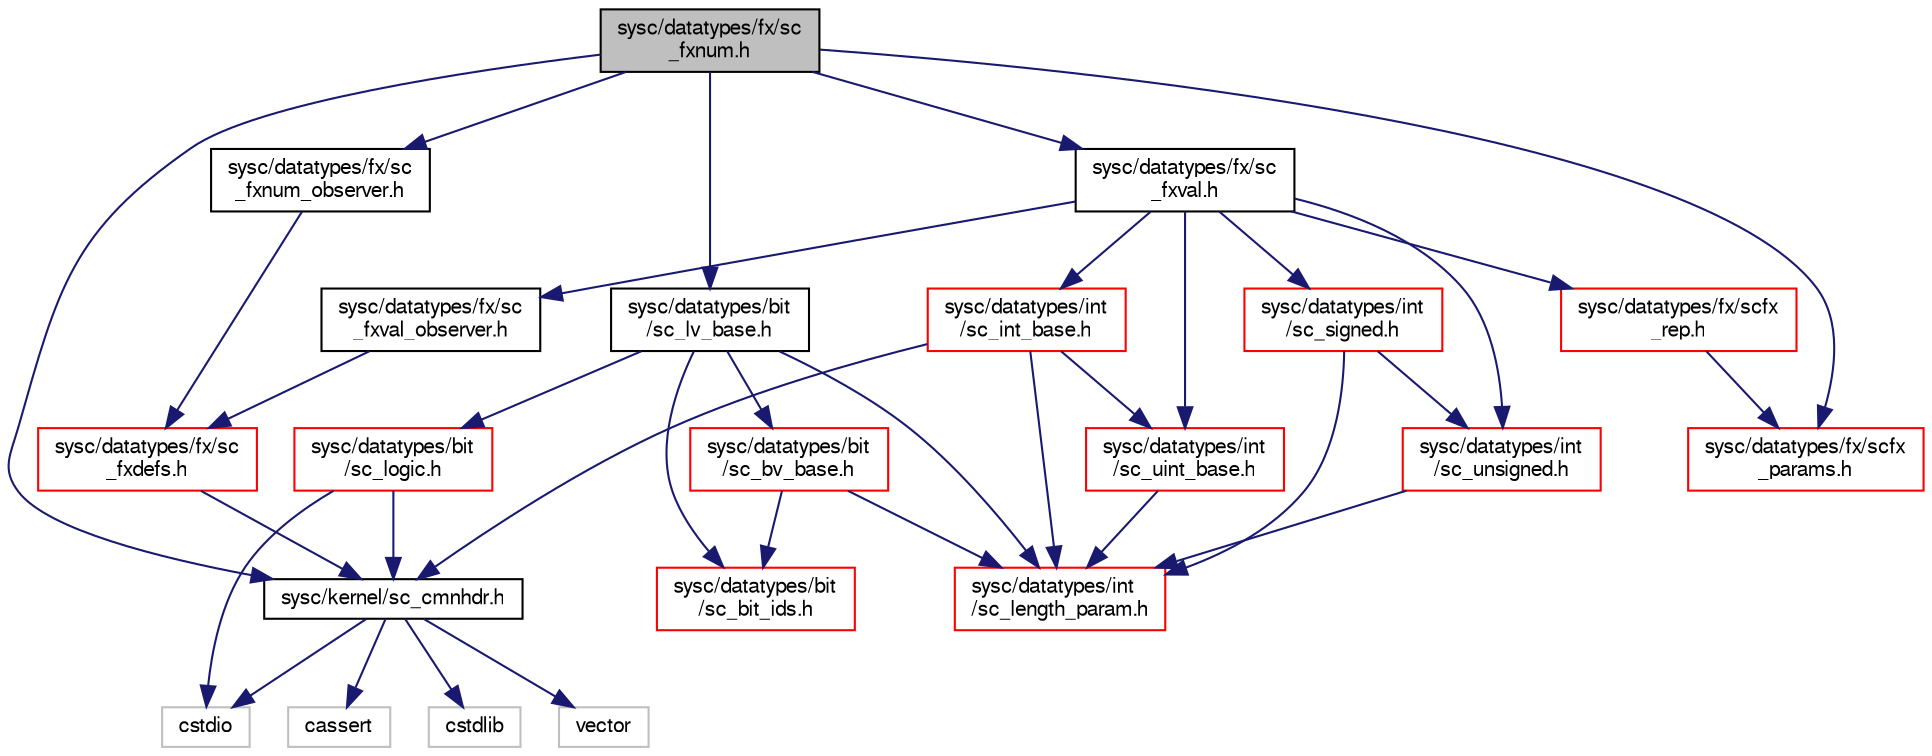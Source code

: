 digraph "sysc/datatypes/fx/sc_fxnum.h"
{
  edge [fontname="FreeSans",fontsize="10",labelfontname="FreeSans",labelfontsize="10"];
  node [fontname="FreeSans",fontsize="10",shape=record];
  Node0 [label="sysc/datatypes/fx/sc\l_fxnum.h",height=0.2,width=0.4,color="black", fillcolor="grey75", style="filled", fontcolor="black"];
  Node0 -> Node1 [color="midnightblue",fontsize="10",style="solid",fontname="FreeSans"];
  Node1 [label="sysc/kernel/sc_cmnhdr.h",height=0.2,width=0.4,color="black", fillcolor="white", style="filled",URL="$a00224.html"];
  Node1 -> Node2 [color="midnightblue",fontsize="10",style="solid",fontname="FreeSans"];
  Node2 [label="cassert",height=0.2,width=0.4,color="grey75", fillcolor="white", style="filled"];
  Node1 -> Node3 [color="midnightblue",fontsize="10",style="solid",fontname="FreeSans"];
  Node3 [label="cstdio",height=0.2,width=0.4,color="grey75", fillcolor="white", style="filled"];
  Node1 -> Node4 [color="midnightblue",fontsize="10",style="solid",fontname="FreeSans"];
  Node4 [label="cstdlib",height=0.2,width=0.4,color="grey75", fillcolor="white", style="filled"];
  Node1 -> Node5 [color="midnightblue",fontsize="10",style="solid",fontname="FreeSans"];
  Node5 [label="vector",height=0.2,width=0.4,color="grey75", fillcolor="white", style="filled"];
  Node0 -> Node6 [color="midnightblue",fontsize="10",style="solid",fontname="FreeSans"];
  Node6 [label="sysc/datatypes/bit\l/sc_lv_base.h",height=0.2,width=0.4,color="black", fillcolor="white", style="filled",URL="$a00104.html"];
  Node6 -> Node7 [color="midnightblue",fontsize="10",style="solid",fontname="FreeSans"];
  Node7 [label="sysc/datatypes/bit\l/sc_bit_ids.h",height=0.2,width=0.4,color="red", fillcolor="white", style="filled",URL="$a00086.html"];
  Node6 -> Node12 [color="midnightblue",fontsize="10",style="solid",fontname="FreeSans"];
  Node12 [label="sysc/datatypes/bit\l/sc_bv_base.h",height=0.2,width=0.4,color="red", fillcolor="white", style="filled",URL="$a00095.html"];
  Node12 -> Node7 [color="midnightblue",fontsize="10",style="solid",fontname="FreeSans"];
  Node12 -> Node26 [color="midnightblue",fontsize="10",style="solid",fontname="FreeSans"];
  Node26 [label="sysc/datatypes/int\l/sc_length_param.h",height=0.2,width=0.4,color="red", fillcolor="white", style="filled",URL="$a00191.html"];
  Node6 -> Node57 [color="midnightblue",fontsize="10",style="solid",fontname="FreeSans"];
  Node57 [label="sysc/datatypes/bit\l/sc_logic.h",height=0.2,width=0.4,color="red", fillcolor="white", style="filled",URL="$a00098.html"];
  Node57 -> Node3 [color="midnightblue",fontsize="10",style="solid",fontname="FreeSans"];
  Node57 -> Node1 [color="midnightblue",fontsize="10",style="solid",fontname="FreeSans"];
  Node6 -> Node26 [color="midnightblue",fontsize="10",style="solid",fontname="FreeSans"];
  Node0 -> Node60 [color="midnightblue",fontsize="10",style="solid",fontname="FreeSans"];
  Node60 [label="sysc/datatypes/fx/sc\l_fxval.h",height=0.2,width=0.4,color="black", fillcolor="white", style="filled",URL="$a00140.html"];
  Node60 -> Node61 [color="midnightblue",fontsize="10",style="solid",fontname="FreeSans"];
  Node61 [label="sysc/datatypes/fx/scfx\l_rep.h",height=0.2,width=0.4,color="red", fillcolor="white", style="filled",URL="$a00167.html"];
  Node61 -> Node64 [color="midnightblue",fontsize="10",style="solid",fontname="FreeSans"];
  Node64 [label="sysc/datatypes/fx/scfx\l_params.h",height=0.2,width=0.4,color="red", fillcolor="white", style="filled",URL="$a00161.html"];
  Node60 -> Node54 [color="midnightblue",fontsize="10",style="solid",fontname="FreeSans"];
  Node54 [label="sysc/datatypes/int\l/sc_int_base.h",height=0.2,width=0.4,color="red", fillcolor="white", style="filled",URL="$a00185.html"];
  Node54 -> Node1 [color="midnightblue",fontsize="10",style="solid",fontname="FreeSans"];
  Node54 -> Node26 [color="midnightblue",fontsize="10",style="solid",fontname="FreeSans"];
  Node54 -> Node55 [color="midnightblue",fontsize="10",style="solid",fontname="FreeSans"];
  Node55 [label="sysc/datatypes/int\l/sc_uint_base.h",height=0.2,width=0.4,color="red", fillcolor="white", style="filled",URL="$a00209.html"];
  Node55 -> Node26 [color="midnightblue",fontsize="10",style="solid",fontname="FreeSans"];
  Node60 -> Node55 [color="midnightblue",fontsize="10",style="solid",fontname="FreeSans"];
  Node60 -> Node15 [color="midnightblue",fontsize="10",style="solid",fontname="FreeSans"];
  Node15 [label="sysc/datatypes/int\l/sc_signed.h",height=0.2,width=0.4,color="red", fillcolor="white", style="filled",URL="$a00203.html"];
  Node15 -> Node26 [color="midnightblue",fontsize="10",style="solid",fontname="FreeSans"];
  Node15 -> Node53 [color="midnightblue",fontsize="10",style="solid",fontname="FreeSans"];
  Node53 [label="sysc/datatypes/int\l/sc_unsigned.h",height=0.2,width=0.4,color="red", fillcolor="white", style="filled",URL="$a00212.html"];
  Node53 -> Node26 [color="midnightblue",fontsize="10",style="solid",fontname="FreeSans"];
  Node60 -> Node53 [color="midnightblue",fontsize="10",style="solid",fontname="FreeSans"];
  Node60 -> Node68 [color="midnightblue",fontsize="10",style="solid",fontname="FreeSans"];
  Node68 [label="sysc/datatypes/fx/sc\l_fxval_observer.h",height=0.2,width=0.4,color="black", fillcolor="white", style="filled",URL="$a00143.html"];
  Node68 -> Node41 [color="midnightblue",fontsize="10",style="solid",fontname="FreeSans"];
  Node41 [label="sysc/datatypes/fx/sc\l_fxdefs.h",height=0.2,width=0.4,color="red", fillcolor="white", style="filled",URL="$a00128.html"];
  Node41 -> Node1 [color="midnightblue",fontsize="10",style="solid",fontname="FreeSans"];
  Node0 -> Node64 [color="midnightblue",fontsize="10",style="solid",fontname="FreeSans"];
  Node0 -> Node69 [color="midnightblue",fontsize="10",style="solid",fontname="FreeSans"];
  Node69 [label="sysc/datatypes/fx/sc\l_fxnum_observer.h",height=0.2,width=0.4,color="black", fillcolor="white", style="filled",URL="$a00134.html"];
  Node69 -> Node41 [color="midnightblue",fontsize="10",style="solid",fontname="FreeSans"];
}
